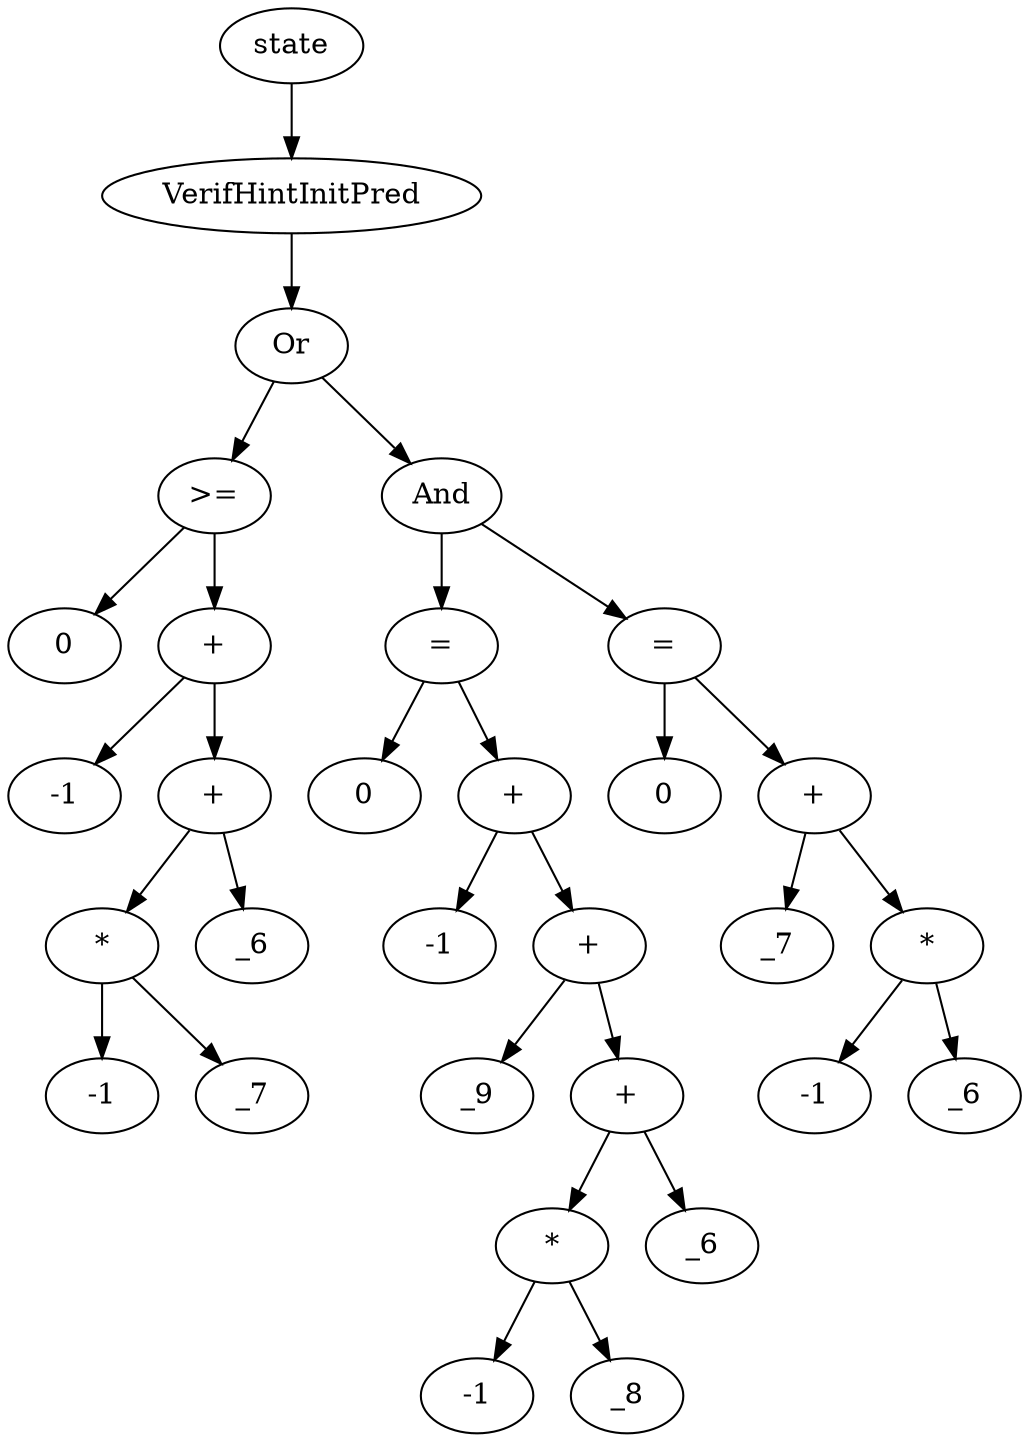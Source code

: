 digraph dag {
0 [label="state"];
1 [label="VerifHintInitPred"];
2 [label="Or"];
3 [label=">="];
4 [label="0"];
5 [label="+"];
6 [label="-1"];
7 [label="+"];
8 [label="*"];
9 [label="-1"];
10 [label="_7"];
11 [label="_6"];
12 [label="And"];
13 [label="="];
14 [label="0"];
15 [label="+"];
16 [label="-1"];
17 [label="+"];
18 [label="_9"];
19 [label="+"];
20 [label="*"];
21 [label="-1"];
22 [label="_8"];
23 [label="_6"];
24 [label="="];
25 [label="0"];
26 [label="+"];
27 [label="_7"];
28 [label="*"];
29 [label="-1"];
30 [label="_6"];
"0" -> "1"[label=""]
"1" -> "2"[label=""]
"2" -> "3"[label=""]
"2" -> "12"[label=""]
"3" -> "5"[label=""]
"3" -> "4"[label=""]
"5" -> "7"[label=""]
"5" -> "6"[label=""]
"7" -> "8"[label=""]
"7" -> "11"[label=""]
"8" -> "10"[label=""]
"8" -> "9"[label=""]
"12" -> "13"[label=""]
"12" -> "24"[label=""]
"13" -> "15"[label=""]
"13" -> "14"[label=""]
"15" -> "17"[label=""]
"15" -> "16"[label=""]
"17" -> "19"[label=""]
"17" -> "18"[label=""]
"19" -> "20"[label=""]
"19" -> "23"[label=""]
"20" -> "22"[label=""]
"20" -> "21"[label=""]
"24" -> "26"[label=""]
"24" -> "25"[label=""]
"26" -> "28"[label=""]
"26" -> "27"[label=""]
"28" -> "30"[label=""]
"28" -> "29"[label=""]
}
